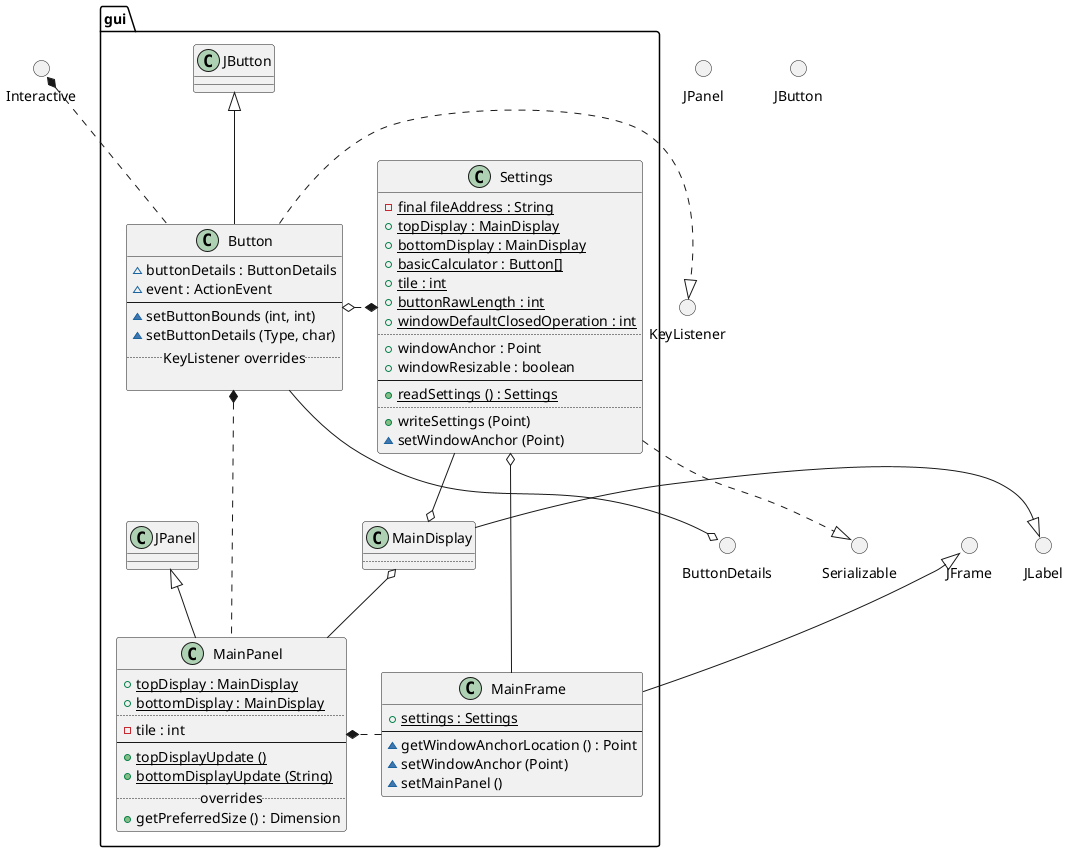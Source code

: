 @startuml

() JLabel
() JFrame
() JPanel

() JButton
() KeyListener

() Serializable

() Interactive
() ButtonDetails

package gui {

'    interface Displayable {}

    class MainFrame {
            +{field} {static} settings : Settings
        --
            ~{method} getWindowAnchorLocation () : Point
            ~{method} setWindowAnchor (Point)
            ~{method} setMainPanel ()
    }

    class MainPanel extends JPanel {
            +{field} {static} topDisplay : MainDisplay
            +{field} {static} bottomDisplay : MainDisplay
        ..
            -{field} tile : int
        --
            +{method}{static} topDisplayUpdate ()
            +{method}{static} bottomDisplayUpdate (String)
        ..overrides..
            +{method} getPreferredSize () : Dimension
    }

    class MainDisplay {
        ..
    }

    class Button extends JButton{
            ~{field} buttonDetails : ButtonDetails
            ~{field} event : ActionEvent
        --
            ~{method} setButtonBounds (int, int)
            ~{method} setButtonDetails (Type, char)
        ..KeyListener overrides..

    }

    class Settings {
            -{field} {static} final fileAddress : String
            +{field} {static} topDisplay : MainDisplay
            +{field} {static} bottomDisplay : MainDisplay
            +{field} {static} basicCalculator : Button[]
            +{field} {static} tile : int
            +{field} {static} buttonRawLength : int
            +{field} {static} windowDefaultClosedOperation : int
        ..
            +{field} windowAnchor : Point
            +{field} windowResizable : boolean
        --
            +{method} {static} readSettings () : Settings
        ..
            +{method} writeSettings (Point)
            ~{method} setWindowAnchor (Point)
    }

    MainFrame -up-|> JFrame
    MainFrame -up--o Settings

    MainFrame .right.* MainPanel
    MainPanel .up.* Button
    MainPanel -up-o MainDisplay

    MainDisplay -left-|> JLabel

    Settings -right-o MainDisplay
    Settings .down.|> Serializable

    Button .right.|> KeyListener
    Button .up.* Interactive
    Button o-right.* Settings
    Button --o ButtonDetails




}

@enduml